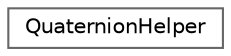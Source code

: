 digraph "Graphical Class Hierarchy"
{
 // LATEX_PDF_SIZE
  bgcolor="transparent";
  edge [fontname=Helvetica,fontsize=10,labelfontname=Helvetica,labelfontsize=10];
  node [fontname=Helvetica,fontsize=10,shape=box,height=0.2,width=0.4];
  rankdir="LR";
  Node0 [id="Node000000",label="QuaternionHelper",height=0.2,width=0.4,color="grey40", fillcolor="white", style="filled",URL="$classQuaternionHelper.html",tooltip=" "];
}
